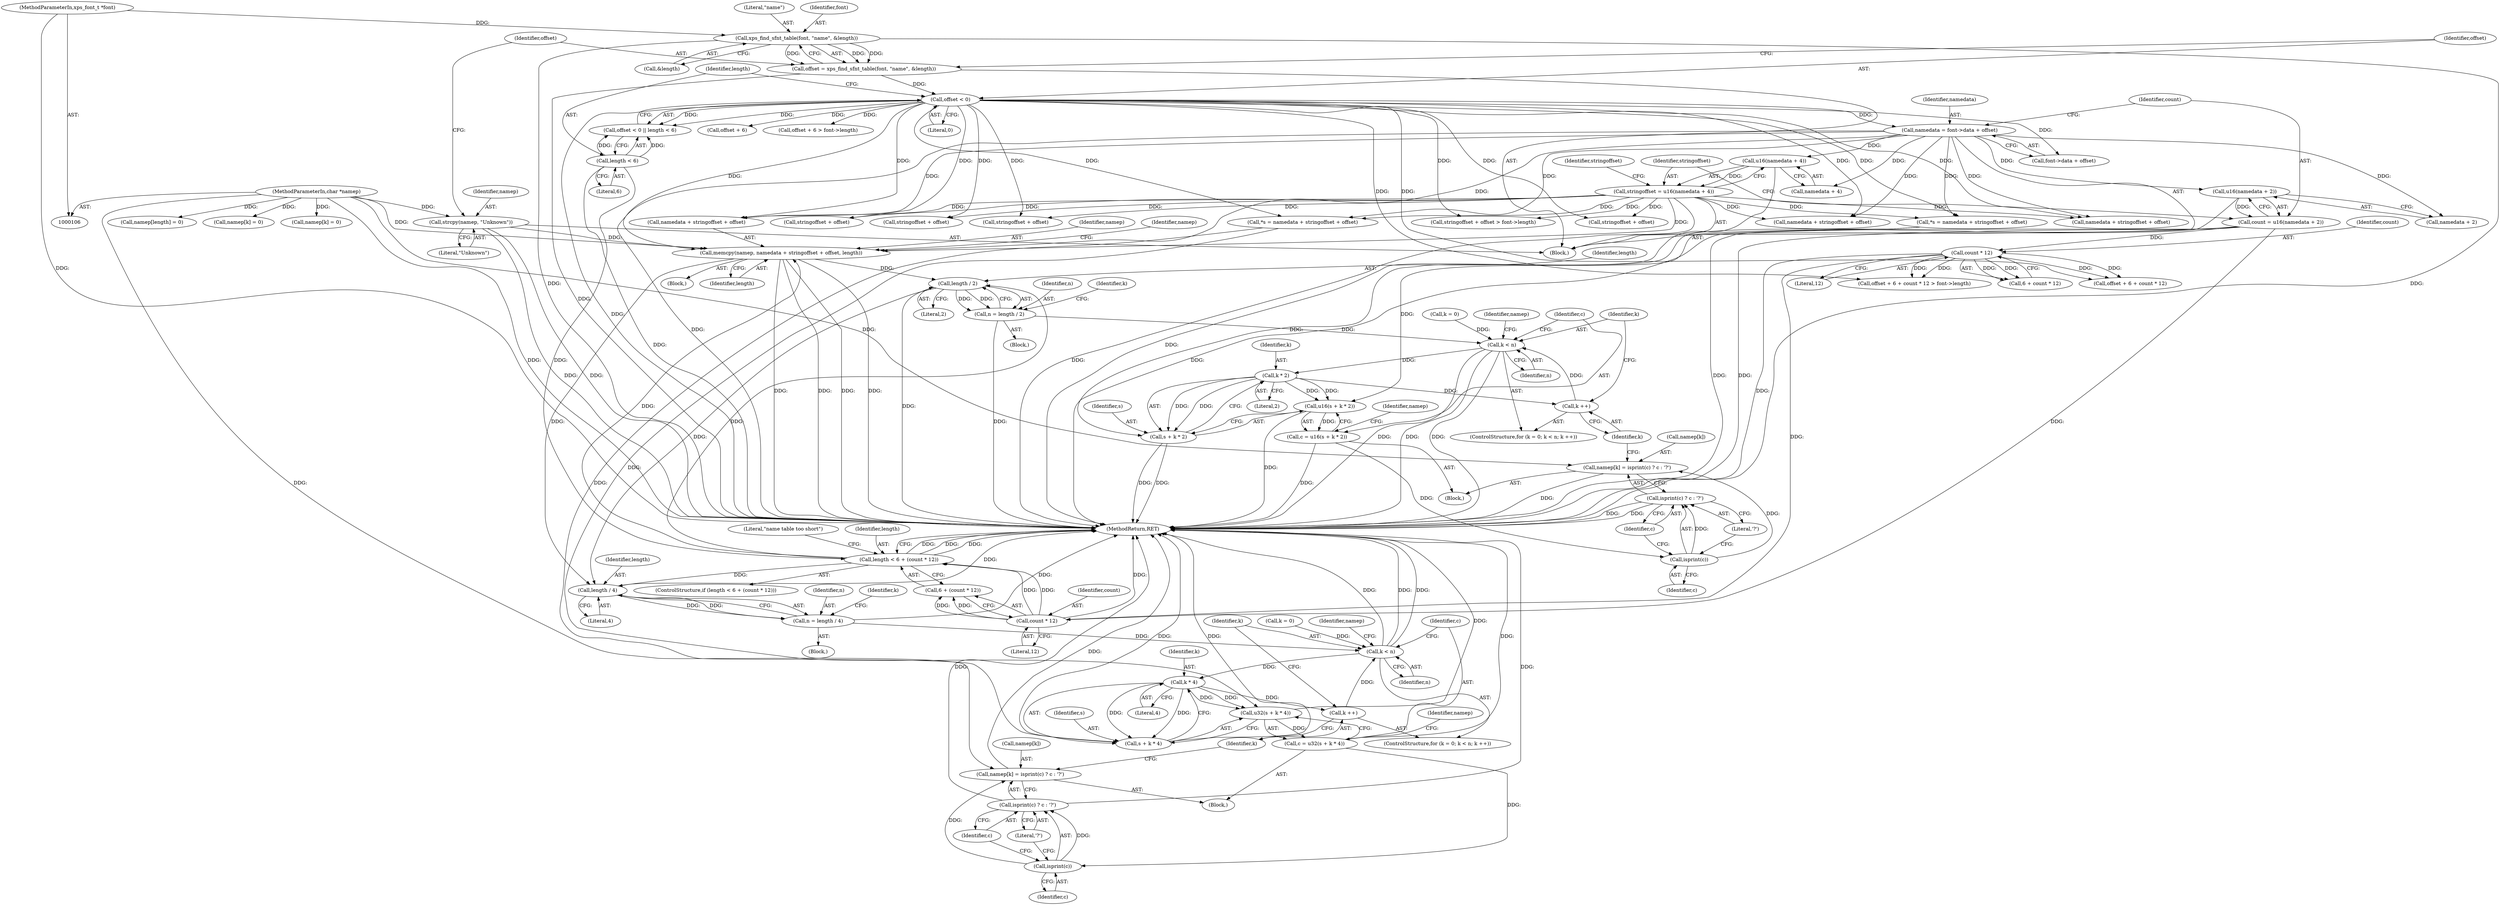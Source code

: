digraph "0_ghostscript_d2ab84732936b6e7e5a461dc94344902965e9a06@API" {
"1000228" [label="(Call,memcpy(namep, namedata + stringoffset + offset, length))"];
"1000121" [label="(Call,strcpy(namep, \"Unknown\"))"];
"1000108" [label="(MethodParameterIn,char *namep)"];
"1000155" [label="(Call,namedata = font->data + offset)"];
"1000133" [label="(Call,offset < 0)"];
"1000124" [label="(Call,offset = xps_find_sfnt_table(font, \"name\", &length))"];
"1000126" [label="(Call,xps_find_sfnt_table(font, \"name\", &length))"];
"1000107" [label="(MethodParameterIn,xps_font_t *font)"];
"1000168" [label="(Call,stringoffset = u16(namedata + 4))"];
"1000170" [label="(Call,u16(namedata + 4))"];
"1000199" [label="(Call,length < 6 + (count * 12))"];
"1000136" [label="(Call,length < 6)"];
"1000203" [label="(Call,count * 12)"];
"1000188" [label="(Call,count * 12)"];
"1000162" [label="(Call,count = u16(namedata + 2))"];
"1000164" [label="(Call,u16(namedata + 2))"];
"1000273" [label="(Call,length / 2)"];
"1000271" [label="(Call,n = length / 2)"];
"1000280" [label="(Call,k < n)"];
"1000292" [label="(Call,k * 2)"];
"1000283" [label="(Call,k ++)"];
"1000289" [label="(Call,u16(s + k * 2))"];
"1000287" [label="(Call,c = u16(s + k * 2))"];
"1000300" [label="(Call,isprint(c))"];
"1000295" [label="(Call,namep[k] = isprint(c) ? c : '?')"];
"1000299" [label="(Call,isprint(c) ? c : '?')"];
"1000290" [label="(Call,s + k * 2)"];
"1000341" [label="(Call,length / 4)"];
"1000339" [label="(Call,n = length / 4)"];
"1000348" [label="(Call,k < n)"];
"1000360" [label="(Call,k * 4)"];
"1000351" [label="(Call,k ++)"];
"1000357" [label="(Call,u32(s + k * 4))"];
"1000355" [label="(Call,c = u32(s + k * 4))"];
"1000368" [label="(Call,isprint(c))"];
"1000363" [label="(Call,namep[k] = isprint(c) ? c : '?')"];
"1000367" [label="(Call,isprint(c) ? c : '?')"];
"1000358" [label="(Call,s + k * 4)"];
"1000369" [label="(Identifier,c)"];
"1000157" [label="(Call,font->data + offset)"];
"1000137" [label="(Identifier,length)"];
"1000362" [label="(Literal,4)"];
"1000227" [label="(Block,)"];
"1000303" [label="(Literal,'?')"];
"1000273" [label="(Call,length / 2)"];
"1000133" [label="(Call,offset < 0)"];
"1000165" [label="(Call,namedata + 2)"];
"1000340" [label="(Identifier,n)"];
"1000272" [label="(Identifier,n)"];
"1000230" [label="(Call,namedata + stringoffset + offset)"];
"1000368" [label="(Call,isprint(c))"];
"1000275" [label="(Literal,2)"];
"1000345" [label="(Call,k = 0)"];
"1000235" [label="(Identifier,length)"];
"1000124" [label="(Call,offset = xps_find_sfnt_table(font, \"name\", &length))"];
"1000341" [label="(Call,length / 4)"];
"1000339" [label="(Call,n = length / 4)"];
"1000343" [label="(Literal,4)"];
"1000208" [label="(Literal,\"name table too short\")"];
"1000277" [label="(Call,k = 0)"];
"1000108" [label="(MethodParameterIn,char *namep)"];
"1000190" [label="(Literal,12)"];
"1000129" [label="(Call,&length)"];
"1000162" [label="(Call,count = u16(namedata + 2))"];
"1000126" [label="(Call,xps_find_sfnt_table(font, \"name\", &length))"];
"1000138" [label="(Literal,6)"];
"1000360" [label="(Call,k * 4)"];
"1000294" [label="(Literal,2)"];
"1000284" [label="(Identifier,k)"];
"1000232" [label="(Call,stringoffset + offset)"];
"1000169" [label="(Identifier,stringoffset)"];
"1000263" [label="(Call,*s = namedata + stringoffset + offset)"];
"1000346" [label="(Identifier,k)"];
"1000123" [label="(Literal,\"Unknown\")"];
"1000125" [label="(Identifier,offset)"];
"1000285" [label="(Block,)"];
"1000204" [label="(Identifier,count)"];
"1000127" [label="(Identifier,font)"];
"1000261" [label="(Block,)"];
"1000296" [label="(Call,namep[k])"];
"1000295" [label="(Call,namep[k] = isprint(c) ? c : '?')"];
"1000281" [label="(Identifier,k)"];
"1000365" [label="(Identifier,namep)"];
"1000164" [label="(Call,u16(namedata + 2))"];
"1000282" [label="(Identifier,n)"];
"1000156" [label="(Identifier,namedata)"];
"1000359" [label="(Identifier,s)"];
"1000203" [label="(Call,count * 12)"];
"1000170" [label="(Call,u16(namedata + 4))"];
"1000205" [label="(Literal,12)"];
"1000364" [label="(Call,namep[k])"];
"1000236" [label="(Call,namep[length] = 0)"];
"1000349" [label="(Identifier,k)"];
"1000171" [label="(Call,namedata + 4)"];
"1000351" [label="(Call,k ++)"];
"1000155" [label="(Call,namedata = font->data + offset)"];
"1000122" [label="(Identifier,namep)"];
"1000109" [label="(Block,)"];
"1000288" [label="(Identifier,c)"];
"1000278" [label="(Identifier,k)"];
"1000344" [label="(ControlStructure,for (k = 0; k < n; k ++))"];
"1000201" [label="(Call,6 + (count * 12))"];
"1000134" [label="(Identifier,offset)"];
"1000380" [label="(MethodReturn,RET)"];
"1000228" [label="(Call,memcpy(namep, namedata + stringoffset + offset, length))"];
"1000290" [label="(Call,s + k * 2)"];
"1000283" [label="(Call,k ++)"];
"1000229" [label="(Identifier,namep)"];
"1000374" [label="(Identifier,namep)"];
"1000297" [label="(Identifier,namep)"];
"1000189" [label="(Identifier,count)"];
"1000198" [label="(ControlStructure,if (length < 6 + (count * 12)))"];
"1000163" [label="(Identifier,count)"];
"1000361" [label="(Identifier,k)"];
"1000301" [label="(Identifier,c)"];
"1000302" [label="(Identifier,c)"];
"1000238" [label="(Identifier,namep)"];
"1000372" [label="(Call,namep[k] = 0)"];
"1000342" [label="(Identifier,length)"];
"1000121" [label="(Call,strcpy(namep, \"Unknown\"))"];
"1000353" [label="(Block,)"];
"1000280" [label="(Call,k < n)"];
"1000183" [label="(Call,offset + 6 + count * 12 > font->length)"];
"1000352" [label="(Identifier,k)"];
"1000370" [label="(Identifier,c)"];
"1000267" [label="(Call,stringoffset + offset)"];
"1000300" [label="(Call,isprint(c))"];
"1000299" [label="(Call,isprint(c) ? c : '?')"];
"1000350" [label="(Identifier,n)"];
"1000128" [label="(Literal,\"name\")"];
"1000271" [label="(Call,n = length / 2)"];
"1000186" [label="(Call,6 + count * 12)"];
"1000292" [label="(Call,k * 2)"];
"1000184" [label="(Call,offset + 6 + count * 12)"];
"1000136" [label="(Call,length < 6)"];
"1000333" [label="(Call,namedata + stringoffset + offset)"];
"1000329" [label="(Block,)"];
"1000355" [label="(Call,c = u32(s + k * 4))"];
"1000274" [label="(Identifier,length)"];
"1000367" [label="(Call,isprint(c) ? c : '?')"];
"1000304" [label="(Call,namep[k] = 0)"];
"1000107" [label="(MethodParameterIn,xps_font_t *font)"];
"1000145" [label="(Call,offset + 6)"];
"1000178" [label="(Identifier,stringoffset)"];
"1000132" [label="(Call,offset < 0 || length < 6)"];
"1000199" [label="(Call,length < 6 + (count * 12))"];
"1000289" [label="(Call,u16(s + k * 2))"];
"1000306" [label="(Identifier,namep)"];
"1000144" [label="(Call,offset + 6 > font->length)"];
"1000177" [label="(Call,stringoffset + offset)"];
"1000356" [label="(Identifier,c)"];
"1000188" [label="(Call,count * 12)"];
"1000358" [label="(Call,s + k * 4)"];
"1000357" [label="(Call,u32(s + k * 4))"];
"1000276" [label="(ControlStructure,for (k = 0; k < n; k ++))"];
"1000200" [label="(Identifier,length)"];
"1000287" [label="(Call,c = u16(s + k * 2))"];
"1000293" [label="(Identifier,k)"];
"1000371" [label="(Literal,'?')"];
"1000291" [label="(Identifier,s)"];
"1000176" [label="(Call,stringoffset + offset > font->length)"];
"1000331" [label="(Call,*s = namedata + stringoffset + offset)"];
"1000363" [label="(Call,namep[k] = isprint(c) ? c : '?')"];
"1000135" [label="(Literal,0)"];
"1000168" [label="(Call,stringoffset = u16(namedata + 4))"];
"1000265" [label="(Call,namedata + stringoffset + offset)"];
"1000335" [label="(Call,stringoffset + offset)"];
"1000348" [label="(Call,k < n)"];
"1000228" -> "1000227"  [label="AST: "];
"1000228" -> "1000235"  [label="CFG: "];
"1000229" -> "1000228"  [label="AST: "];
"1000230" -> "1000228"  [label="AST: "];
"1000235" -> "1000228"  [label="AST: "];
"1000238" -> "1000228"  [label="CFG: "];
"1000228" -> "1000380"  [label="DDG: "];
"1000228" -> "1000380"  [label="DDG: "];
"1000228" -> "1000380"  [label="DDG: "];
"1000228" -> "1000380"  [label="DDG: "];
"1000121" -> "1000228"  [label="DDG: "];
"1000108" -> "1000228"  [label="DDG: "];
"1000155" -> "1000228"  [label="DDG: "];
"1000168" -> "1000228"  [label="DDG: "];
"1000133" -> "1000228"  [label="DDG: "];
"1000199" -> "1000228"  [label="DDG: "];
"1000228" -> "1000273"  [label="DDG: "];
"1000228" -> "1000341"  [label="DDG: "];
"1000121" -> "1000109"  [label="AST: "];
"1000121" -> "1000123"  [label="CFG: "];
"1000122" -> "1000121"  [label="AST: "];
"1000123" -> "1000121"  [label="AST: "];
"1000125" -> "1000121"  [label="CFG: "];
"1000121" -> "1000380"  [label="DDG: "];
"1000121" -> "1000380"  [label="DDG: "];
"1000108" -> "1000121"  [label="DDG: "];
"1000108" -> "1000106"  [label="AST: "];
"1000108" -> "1000380"  [label="DDG: "];
"1000108" -> "1000236"  [label="DDG: "];
"1000108" -> "1000295"  [label="DDG: "];
"1000108" -> "1000304"  [label="DDG: "];
"1000108" -> "1000363"  [label="DDG: "];
"1000108" -> "1000372"  [label="DDG: "];
"1000155" -> "1000109"  [label="AST: "];
"1000155" -> "1000157"  [label="CFG: "];
"1000156" -> "1000155"  [label="AST: "];
"1000157" -> "1000155"  [label="AST: "];
"1000163" -> "1000155"  [label="CFG: "];
"1000155" -> "1000380"  [label="DDG: "];
"1000133" -> "1000155"  [label="DDG: "];
"1000155" -> "1000164"  [label="DDG: "];
"1000155" -> "1000165"  [label="DDG: "];
"1000155" -> "1000170"  [label="DDG: "];
"1000155" -> "1000171"  [label="DDG: "];
"1000155" -> "1000230"  [label="DDG: "];
"1000155" -> "1000263"  [label="DDG: "];
"1000155" -> "1000265"  [label="DDG: "];
"1000155" -> "1000331"  [label="DDG: "];
"1000155" -> "1000333"  [label="DDG: "];
"1000133" -> "1000132"  [label="AST: "];
"1000133" -> "1000135"  [label="CFG: "];
"1000134" -> "1000133"  [label="AST: "];
"1000135" -> "1000133"  [label="AST: "];
"1000137" -> "1000133"  [label="CFG: "];
"1000132" -> "1000133"  [label="CFG: "];
"1000133" -> "1000380"  [label="DDG: "];
"1000133" -> "1000132"  [label="DDG: "];
"1000133" -> "1000132"  [label="DDG: "];
"1000124" -> "1000133"  [label="DDG: "];
"1000133" -> "1000144"  [label="DDG: "];
"1000133" -> "1000145"  [label="DDG: "];
"1000133" -> "1000157"  [label="DDG: "];
"1000133" -> "1000176"  [label="DDG: "];
"1000133" -> "1000177"  [label="DDG: "];
"1000133" -> "1000183"  [label="DDG: "];
"1000133" -> "1000184"  [label="DDG: "];
"1000133" -> "1000230"  [label="DDG: "];
"1000133" -> "1000232"  [label="DDG: "];
"1000133" -> "1000263"  [label="DDG: "];
"1000133" -> "1000265"  [label="DDG: "];
"1000133" -> "1000267"  [label="DDG: "];
"1000133" -> "1000331"  [label="DDG: "];
"1000133" -> "1000333"  [label="DDG: "];
"1000133" -> "1000335"  [label="DDG: "];
"1000124" -> "1000109"  [label="AST: "];
"1000124" -> "1000126"  [label="CFG: "];
"1000125" -> "1000124"  [label="AST: "];
"1000126" -> "1000124"  [label="AST: "];
"1000134" -> "1000124"  [label="CFG: "];
"1000124" -> "1000380"  [label="DDG: "];
"1000126" -> "1000124"  [label="DDG: "];
"1000126" -> "1000124"  [label="DDG: "];
"1000126" -> "1000124"  [label="DDG: "];
"1000126" -> "1000129"  [label="CFG: "];
"1000127" -> "1000126"  [label="AST: "];
"1000128" -> "1000126"  [label="AST: "];
"1000129" -> "1000126"  [label="AST: "];
"1000126" -> "1000380"  [label="DDG: "];
"1000126" -> "1000380"  [label="DDG: "];
"1000107" -> "1000126"  [label="DDG: "];
"1000107" -> "1000106"  [label="AST: "];
"1000107" -> "1000380"  [label="DDG: "];
"1000168" -> "1000109"  [label="AST: "];
"1000168" -> "1000170"  [label="CFG: "];
"1000169" -> "1000168"  [label="AST: "];
"1000170" -> "1000168"  [label="AST: "];
"1000178" -> "1000168"  [label="CFG: "];
"1000168" -> "1000380"  [label="DDG: "];
"1000170" -> "1000168"  [label="DDG: "];
"1000168" -> "1000176"  [label="DDG: "];
"1000168" -> "1000177"  [label="DDG: "];
"1000168" -> "1000230"  [label="DDG: "];
"1000168" -> "1000232"  [label="DDG: "];
"1000168" -> "1000263"  [label="DDG: "];
"1000168" -> "1000265"  [label="DDG: "];
"1000168" -> "1000267"  [label="DDG: "];
"1000168" -> "1000331"  [label="DDG: "];
"1000168" -> "1000333"  [label="DDG: "];
"1000168" -> "1000335"  [label="DDG: "];
"1000170" -> "1000171"  [label="CFG: "];
"1000171" -> "1000170"  [label="AST: "];
"1000170" -> "1000380"  [label="DDG: "];
"1000199" -> "1000198"  [label="AST: "];
"1000199" -> "1000201"  [label="CFG: "];
"1000200" -> "1000199"  [label="AST: "];
"1000201" -> "1000199"  [label="AST: "];
"1000208" -> "1000199"  [label="CFG: "];
"1000380" -> "1000199"  [label="CFG: "];
"1000199" -> "1000380"  [label="DDG: "];
"1000199" -> "1000380"  [label="DDG: "];
"1000199" -> "1000380"  [label="DDG: "];
"1000136" -> "1000199"  [label="DDG: "];
"1000203" -> "1000199"  [label="DDG: "];
"1000203" -> "1000199"  [label="DDG: "];
"1000199" -> "1000273"  [label="DDG: "];
"1000199" -> "1000341"  [label="DDG: "];
"1000136" -> "1000132"  [label="AST: "];
"1000136" -> "1000138"  [label="CFG: "];
"1000137" -> "1000136"  [label="AST: "];
"1000138" -> "1000136"  [label="AST: "];
"1000132" -> "1000136"  [label="CFG: "];
"1000136" -> "1000380"  [label="DDG: "];
"1000136" -> "1000132"  [label="DDG: "];
"1000136" -> "1000132"  [label="DDG: "];
"1000203" -> "1000201"  [label="AST: "];
"1000203" -> "1000205"  [label="CFG: "];
"1000204" -> "1000203"  [label="AST: "];
"1000205" -> "1000203"  [label="AST: "];
"1000201" -> "1000203"  [label="CFG: "];
"1000203" -> "1000380"  [label="DDG: "];
"1000203" -> "1000201"  [label="DDG: "];
"1000203" -> "1000201"  [label="DDG: "];
"1000188" -> "1000203"  [label="DDG: "];
"1000162" -> "1000203"  [label="DDG: "];
"1000188" -> "1000186"  [label="AST: "];
"1000188" -> "1000190"  [label="CFG: "];
"1000189" -> "1000188"  [label="AST: "];
"1000190" -> "1000188"  [label="AST: "];
"1000186" -> "1000188"  [label="CFG: "];
"1000188" -> "1000380"  [label="DDG: "];
"1000188" -> "1000183"  [label="DDG: "];
"1000188" -> "1000183"  [label="DDG: "];
"1000188" -> "1000184"  [label="DDG: "];
"1000188" -> "1000184"  [label="DDG: "];
"1000188" -> "1000186"  [label="DDG: "];
"1000188" -> "1000186"  [label="DDG: "];
"1000162" -> "1000188"  [label="DDG: "];
"1000162" -> "1000109"  [label="AST: "];
"1000162" -> "1000164"  [label="CFG: "];
"1000163" -> "1000162"  [label="AST: "];
"1000164" -> "1000162"  [label="AST: "];
"1000169" -> "1000162"  [label="CFG: "];
"1000162" -> "1000380"  [label="DDG: "];
"1000162" -> "1000380"  [label="DDG: "];
"1000164" -> "1000162"  [label="DDG: "];
"1000164" -> "1000165"  [label="CFG: "];
"1000165" -> "1000164"  [label="AST: "];
"1000164" -> "1000380"  [label="DDG: "];
"1000273" -> "1000271"  [label="AST: "];
"1000273" -> "1000275"  [label="CFG: "];
"1000274" -> "1000273"  [label="AST: "];
"1000275" -> "1000273"  [label="AST: "];
"1000271" -> "1000273"  [label="CFG: "];
"1000273" -> "1000380"  [label="DDG: "];
"1000273" -> "1000271"  [label="DDG: "];
"1000273" -> "1000271"  [label="DDG: "];
"1000273" -> "1000341"  [label="DDG: "];
"1000271" -> "1000261"  [label="AST: "];
"1000272" -> "1000271"  [label="AST: "];
"1000278" -> "1000271"  [label="CFG: "];
"1000271" -> "1000380"  [label="DDG: "];
"1000271" -> "1000280"  [label="DDG: "];
"1000280" -> "1000276"  [label="AST: "];
"1000280" -> "1000282"  [label="CFG: "];
"1000281" -> "1000280"  [label="AST: "];
"1000282" -> "1000280"  [label="AST: "];
"1000288" -> "1000280"  [label="CFG: "];
"1000306" -> "1000280"  [label="CFG: "];
"1000280" -> "1000380"  [label="DDG: "];
"1000280" -> "1000380"  [label="DDG: "];
"1000280" -> "1000380"  [label="DDG: "];
"1000283" -> "1000280"  [label="DDG: "];
"1000277" -> "1000280"  [label="DDG: "];
"1000280" -> "1000292"  [label="DDG: "];
"1000292" -> "1000290"  [label="AST: "];
"1000292" -> "1000294"  [label="CFG: "];
"1000293" -> "1000292"  [label="AST: "];
"1000294" -> "1000292"  [label="AST: "];
"1000290" -> "1000292"  [label="CFG: "];
"1000292" -> "1000283"  [label="DDG: "];
"1000292" -> "1000289"  [label="DDG: "];
"1000292" -> "1000289"  [label="DDG: "];
"1000292" -> "1000290"  [label="DDG: "];
"1000292" -> "1000290"  [label="DDG: "];
"1000283" -> "1000276"  [label="AST: "];
"1000283" -> "1000284"  [label="CFG: "];
"1000284" -> "1000283"  [label="AST: "];
"1000281" -> "1000283"  [label="CFG: "];
"1000289" -> "1000287"  [label="AST: "];
"1000289" -> "1000290"  [label="CFG: "];
"1000290" -> "1000289"  [label="AST: "];
"1000287" -> "1000289"  [label="CFG: "];
"1000289" -> "1000380"  [label="DDG: "];
"1000289" -> "1000287"  [label="DDG: "];
"1000263" -> "1000289"  [label="DDG: "];
"1000287" -> "1000285"  [label="AST: "];
"1000288" -> "1000287"  [label="AST: "];
"1000297" -> "1000287"  [label="CFG: "];
"1000287" -> "1000380"  [label="DDG: "];
"1000287" -> "1000300"  [label="DDG: "];
"1000300" -> "1000299"  [label="AST: "];
"1000300" -> "1000301"  [label="CFG: "];
"1000301" -> "1000300"  [label="AST: "];
"1000302" -> "1000300"  [label="CFG: "];
"1000303" -> "1000300"  [label="CFG: "];
"1000300" -> "1000295"  [label="DDG: "];
"1000300" -> "1000299"  [label="DDG: "];
"1000295" -> "1000285"  [label="AST: "];
"1000295" -> "1000299"  [label="CFG: "];
"1000296" -> "1000295"  [label="AST: "];
"1000299" -> "1000295"  [label="AST: "];
"1000284" -> "1000295"  [label="CFG: "];
"1000295" -> "1000380"  [label="DDG: "];
"1000299" -> "1000302"  [label="CFG: "];
"1000299" -> "1000303"  [label="CFG: "];
"1000302" -> "1000299"  [label="AST: "];
"1000303" -> "1000299"  [label="AST: "];
"1000299" -> "1000380"  [label="DDG: "];
"1000299" -> "1000380"  [label="DDG: "];
"1000291" -> "1000290"  [label="AST: "];
"1000290" -> "1000380"  [label="DDG: "];
"1000290" -> "1000380"  [label="DDG: "];
"1000263" -> "1000290"  [label="DDG: "];
"1000341" -> "1000339"  [label="AST: "];
"1000341" -> "1000343"  [label="CFG: "];
"1000342" -> "1000341"  [label="AST: "];
"1000343" -> "1000341"  [label="AST: "];
"1000339" -> "1000341"  [label="CFG: "];
"1000341" -> "1000380"  [label="DDG: "];
"1000341" -> "1000339"  [label="DDG: "];
"1000341" -> "1000339"  [label="DDG: "];
"1000339" -> "1000329"  [label="AST: "];
"1000340" -> "1000339"  [label="AST: "];
"1000346" -> "1000339"  [label="CFG: "];
"1000339" -> "1000380"  [label="DDG: "];
"1000339" -> "1000348"  [label="DDG: "];
"1000348" -> "1000344"  [label="AST: "];
"1000348" -> "1000350"  [label="CFG: "];
"1000349" -> "1000348"  [label="AST: "];
"1000350" -> "1000348"  [label="AST: "];
"1000356" -> "1000348"  [label="CFG: "];
"1000374" -> "1000348"  [label="CFG: "];
"1000348" -> "1000380"  [label="DDG: "];
"1000348" -> "1000380"  [label="DDG: "];
"1000348" -> "1000380"  [label="DDG: "];
"1000351" -> "1000348"  [label="DDG: "];
"1000345" -> "1000348"  [label="DDG: "];
"1000348" -> "1000360"  [label="DDG: "];
"1000360" -> "1000358"  [label="AST: "];
"1000360" -> "1000362"  [label="CFG: "];
"1000361" -> "1000360"  [label="AST: "];
"1000362" -> "1000360"  [label="AST: "];
"1000358" -> "1000360"  [label="CFG: "];
"1000360" -> "1000351"  [label="DDG: "];
"1000360" -> "1000357"  [label="DDG: "];
"1000360" -> "1000357"  [label="DDG: "];
"1000360" -> "1000358"  [label="DDG: "];
"1000360" -> "1000358"  [label="DDG: "];
"1000351" -> "1000344"  [label="AST: "];
"1000351" -> "1000352"  [label="CFG: "];
"1000352" -> "1000351"  [label="AST: "];
"1000349" -> "1000351"  [label="CFG: "];
"1000357" -> "1000355"  [label="AST: "];
"1000357" -> "1000358"  [label="CFG: "];
"1000358" -> "1000357"  [label="AST: "];
"1000355" -> "1000357"  [label="CFG: "];
"1000357" -> "1000380"  [label="DDG: "];
"1000357" -> "1000355"  [label="DDG: "];
"1000331" -> "1000357"  [label="DDG: "];
"1000355" -> "1000353"  [label="AST: "];
"1000356" -> "1000355"  [label="AST: "];
"1000365" -> "1000355"  [label="CFG: "];
"1000355" -> "1000380"  [label="DDG: "];
"1000355" -> "1000368"  [label="DDG: "];
"1000368" -> "1000367"  [label="AST: "];
"1000368" -> "1000369"  [label="CFG: "];
"1000369" -> "1000368"  [label="AST: "];
"1000370" -> "1000368"  [label="CFG: "];
"1000371" -> "1000368"  [label="CFG: "];
"1000368" -> "1000363"  [label="DDG: "];
"1000368" -> "1000367"  [label="DDG: "];
"1000363" -> "1000353"  [label="AST: "];
"1000363" -> "1000367"  [label="CFG: "];
"1000364" -> "1000363"  [label="AST: "];
"1000367" -> "1000363"  [label="AST: "];
"1000352" -> "1000363"  [label="CFG: "];
"1000363" -> "1000380"  [label="DDG: "];
"1000367" -> "1000370"  [label="CFG: "];
"1000367" -> "1000371"  [label="CFG: "];
"1000370" -> "1000367"  [label="AST: "];
"1000371" -> "1000367"  [label="AST: "];
"1000367" -> "1000380"  [label="DDG: "];
"1000367" -> "1000380"  [label="DDG: "];
"1000359" -> "1000358"  [label="AST: "];
"1000358" -> "1000380"  [label="DDG: "];
"1000358" -> "1000380"  [label="DDG: "];
"1000331" -> "1000358"  [label="DDG: "];
}
